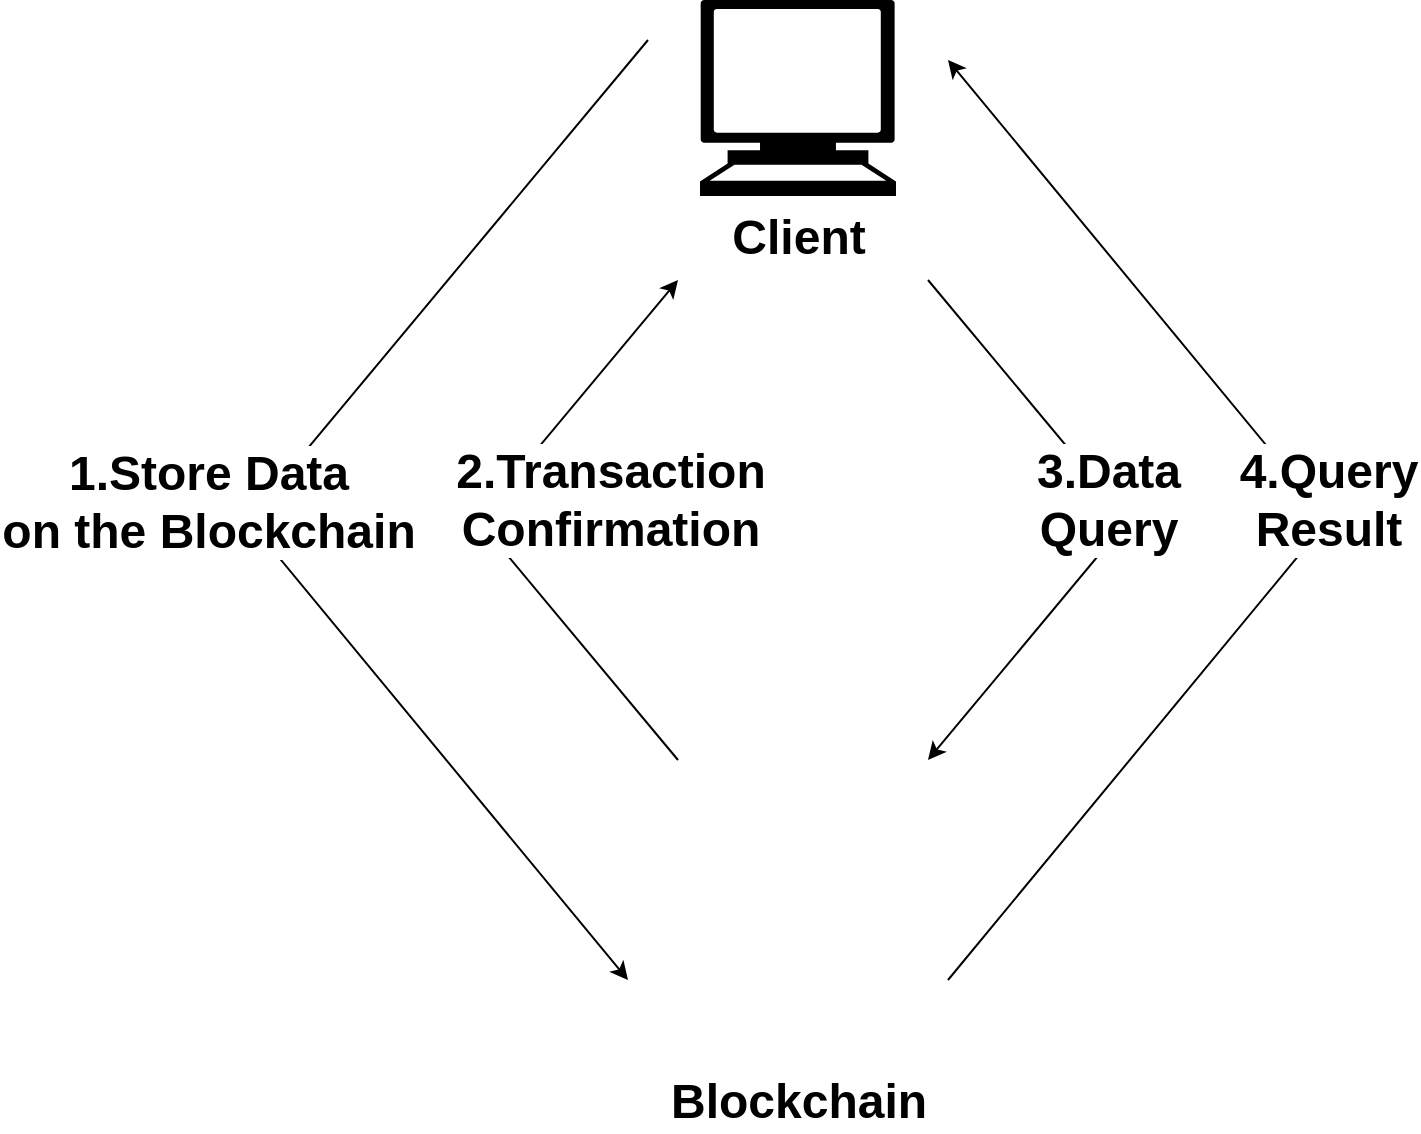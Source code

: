 <mxfile version="21.6.8" type="github">
  <diagram name="第 1 页" id="hKjsUNpYbOX7yVgXXxMw">
    <mxGraphModel dx="1873" dy="1108" grid="1" gridSize="10" guides="1" tooltips="1" connect="1" arrows="1" fold="1" page="1" pageScale="1" pageWidth="827" pageHeight="1169" math="0" shadow="0">
      <root>
        <mxCell id="0" />
        <mxCell id="1" parent="0" />
        <mxCell id="90S3NSIyCw6nQ_P8MRgn-1" value="&lt;font style=&quot;font-size: 24px;&quot;&gt;&lt;b&gt;Client&lt;/b&gt;&lt;/font&gt;" style="shape=mxgraph.signs.tech.computer;html=1;pointerEvents=1;fillColor=#000000;strokeColor=none;verticalLabelPosition=bottom;verticalAlign=top;align=center;" vertex="1" parent="1">
          <mxGeometry x="186" y="260" width="98" height="98" as="geometry" />
        </mxCell>
        <mxCell id="90S3NSIyCw6nQ_P8MRgn-4" value="&lt;font style=&quot;font-size: 24px;&quot;&gt;&lt;b&gt;Blockchain&lt;/b&gt;&lt;/font&gt;" style="shape=image;html=1;verticalAlign=top;verticalLabelPosition=bottom;labelBackgroundColor=#ffffff;imageAspect=0;aspect=fixed;image=https://cdn1.iconfinder.com/data/icons/cryptocurrency-blockchain-fintech-free/32/Cryptocurrency_blockchain_data-37-128.png" vertex="1" parent="1">
          <mxGeometry x="175" y="670" width="120" height="120" as="geometry" />
        </mxCell>
        <mxCell id="90S3NSIyCw6nQ_P8MRgn-5" value="" style="endArrow=classic;html=1;rounded=0;" edge="1" parent="1">
          <mxGeometry width="50" height="50" relative="1" as="geometry">
            <mxPoint x="160" y="280" as="sourcePoint" />
            <mxPoint x="150" y="750" as="targetPoint" />
            <Array as="points">
              <mxPoint x="-40" y="520" />
            </Array>
          </mxGeometry>
        </mxCell>
        <mxCell id="90S3NSIyCw6nQ_P8MRgn-22" value="&lt;font style=&quot;font-size: 24px;&quot;&gt;&lt;b&gt;1.Store Data&lt;br&gt;on the Blockchain&lt;/b&gt;&lt;/font&gt;" style="edgeLabel;html=1;align=center;verticalAlign=middle;resizable=0;points=[];" vertex="1" connectable="0" parent="90S3NSIyCw6nQ_P8MRgn-5">
          <mxGeometry x="0.15" y="-1" relative="1" as="geometry">
            <mxPoint x="-44" y="-40" as="offset" />
          </mxGeometry>
        </mxCell>
        <mxCell id="90S3NSIyCw6nQ_P8MRgn-9" value="" style="endArrow=classic;html=1;rounded=0;" edge="1" parent="1">
          <mxGeometry width="50" height="50" relative="1" as="geometry">
            <mxPoint x="175" y="640" as="sourcePoint" />
            <mxPoint x="175" y="400" as="targetPoint" />
            <Array as="points">
              <mxPoint x="75" y="520" />
            </Array>
          </mxGeometry>
        </mxCell>
        <mxCell id="90S3NSIyCw6nQ_P8MRgn-24" value="&lt;font style=&quot;font-size: 24px;&quot;&gt;&lt;b&gt;2.Transaction&lt;br&gt;Confirmation&lt;/b&gt;&lt;/font&gt;" style="edgeLabel;html=1;align=center;verticalAlign=middle;resizable=0;points=[];" vertex="1" connectable="0" parent="90S3NSIyCw6nQ_P8MRgn-9">
          <mxGeometry x="-0.125" y="3" relative="1" as="geometry">
            <mxPoint x="55" y="-27" as="offset" />
          </mxGeometry>
        </mxCell>
        <mxCell id="90S3NSIyCw6nQ_P8MRgn-11" value="" style="endArrow=classic;html=1;rounded=0;" edge="1" parent="1">
          <mxGeometry width="50" height="50" relative="1" as="geometry">
            <mxPoint x="300" y="400" as="sourcePoint" />
            <mxPoint x="300" y="640" as="targetPoint" />
            <Array as="points">
              <mxPoint x="400" y="520" />
            </Array>
          </mxGeometry>
        </mxCell>
        <mxCell id="90S3NSIyCw6nQ_P8MRgn-25" value="&lt;font style=&quot;font-size: 24px;&quot;&gt;&lt;b&gt;3.Data&lt;br&gt;Query&lt;/b&gt;&lt;/font&gt;" style="edgeLabel;html=1;align=center;verticalAlign=middle;resizable=0;points=[];" vertex="1" connectable="0" parent="90S3NSIyCw6nQ_P8MRgn-11">
          <mxGeometry x="0.165" y="2" relative="1" as="geometry">
            <mxPoint x="5" y="-31" as="offset" />
          </mxGeometry>
        </mxCell>
        <mxCell id="90S3NSIyCw6nQ_P8MRgn-13" value="" style="endArrow=classic;html=1;rounded=0;" edge="1" parent="1">
          <mxGeometry width="50" height="50" relative="1" as="geometry">
            <mxPoint x="310" y="750" as="sourcePoint" />
            <mxPoint x="310" y="290" as="targetPoint" />
            <Array as="points">
              <mxPoint x="500" y="520" />
            </Array>
          </mxGeometry>
        </mxCell>
        <mxCell id="90S3NSIyCw6nQ_P8MRgn-26" value="&lt;b&gt;&lt;font style=&quot;font-size: 24px;&quot;&gt;4.Query&lt;br&gt;Result&lt;/font&gt;&lt;/b&gt;" style="edgeLabel;html=1;align=center;verticalAlign=middle;resizable=0;points=[];" vertex="1" connectable="0" parent="90S3NSIyCw6nQ_P8MRgn-13">
          <mxGeometry x="-0.173" relative="1" as="geometry">
            <mxPoint x="33" y="-50" as="offset" />
          </mxGeometry>
        </mxCell>
      </root>
    </mxGraphModel>
  </diagram>
</mxfile>
